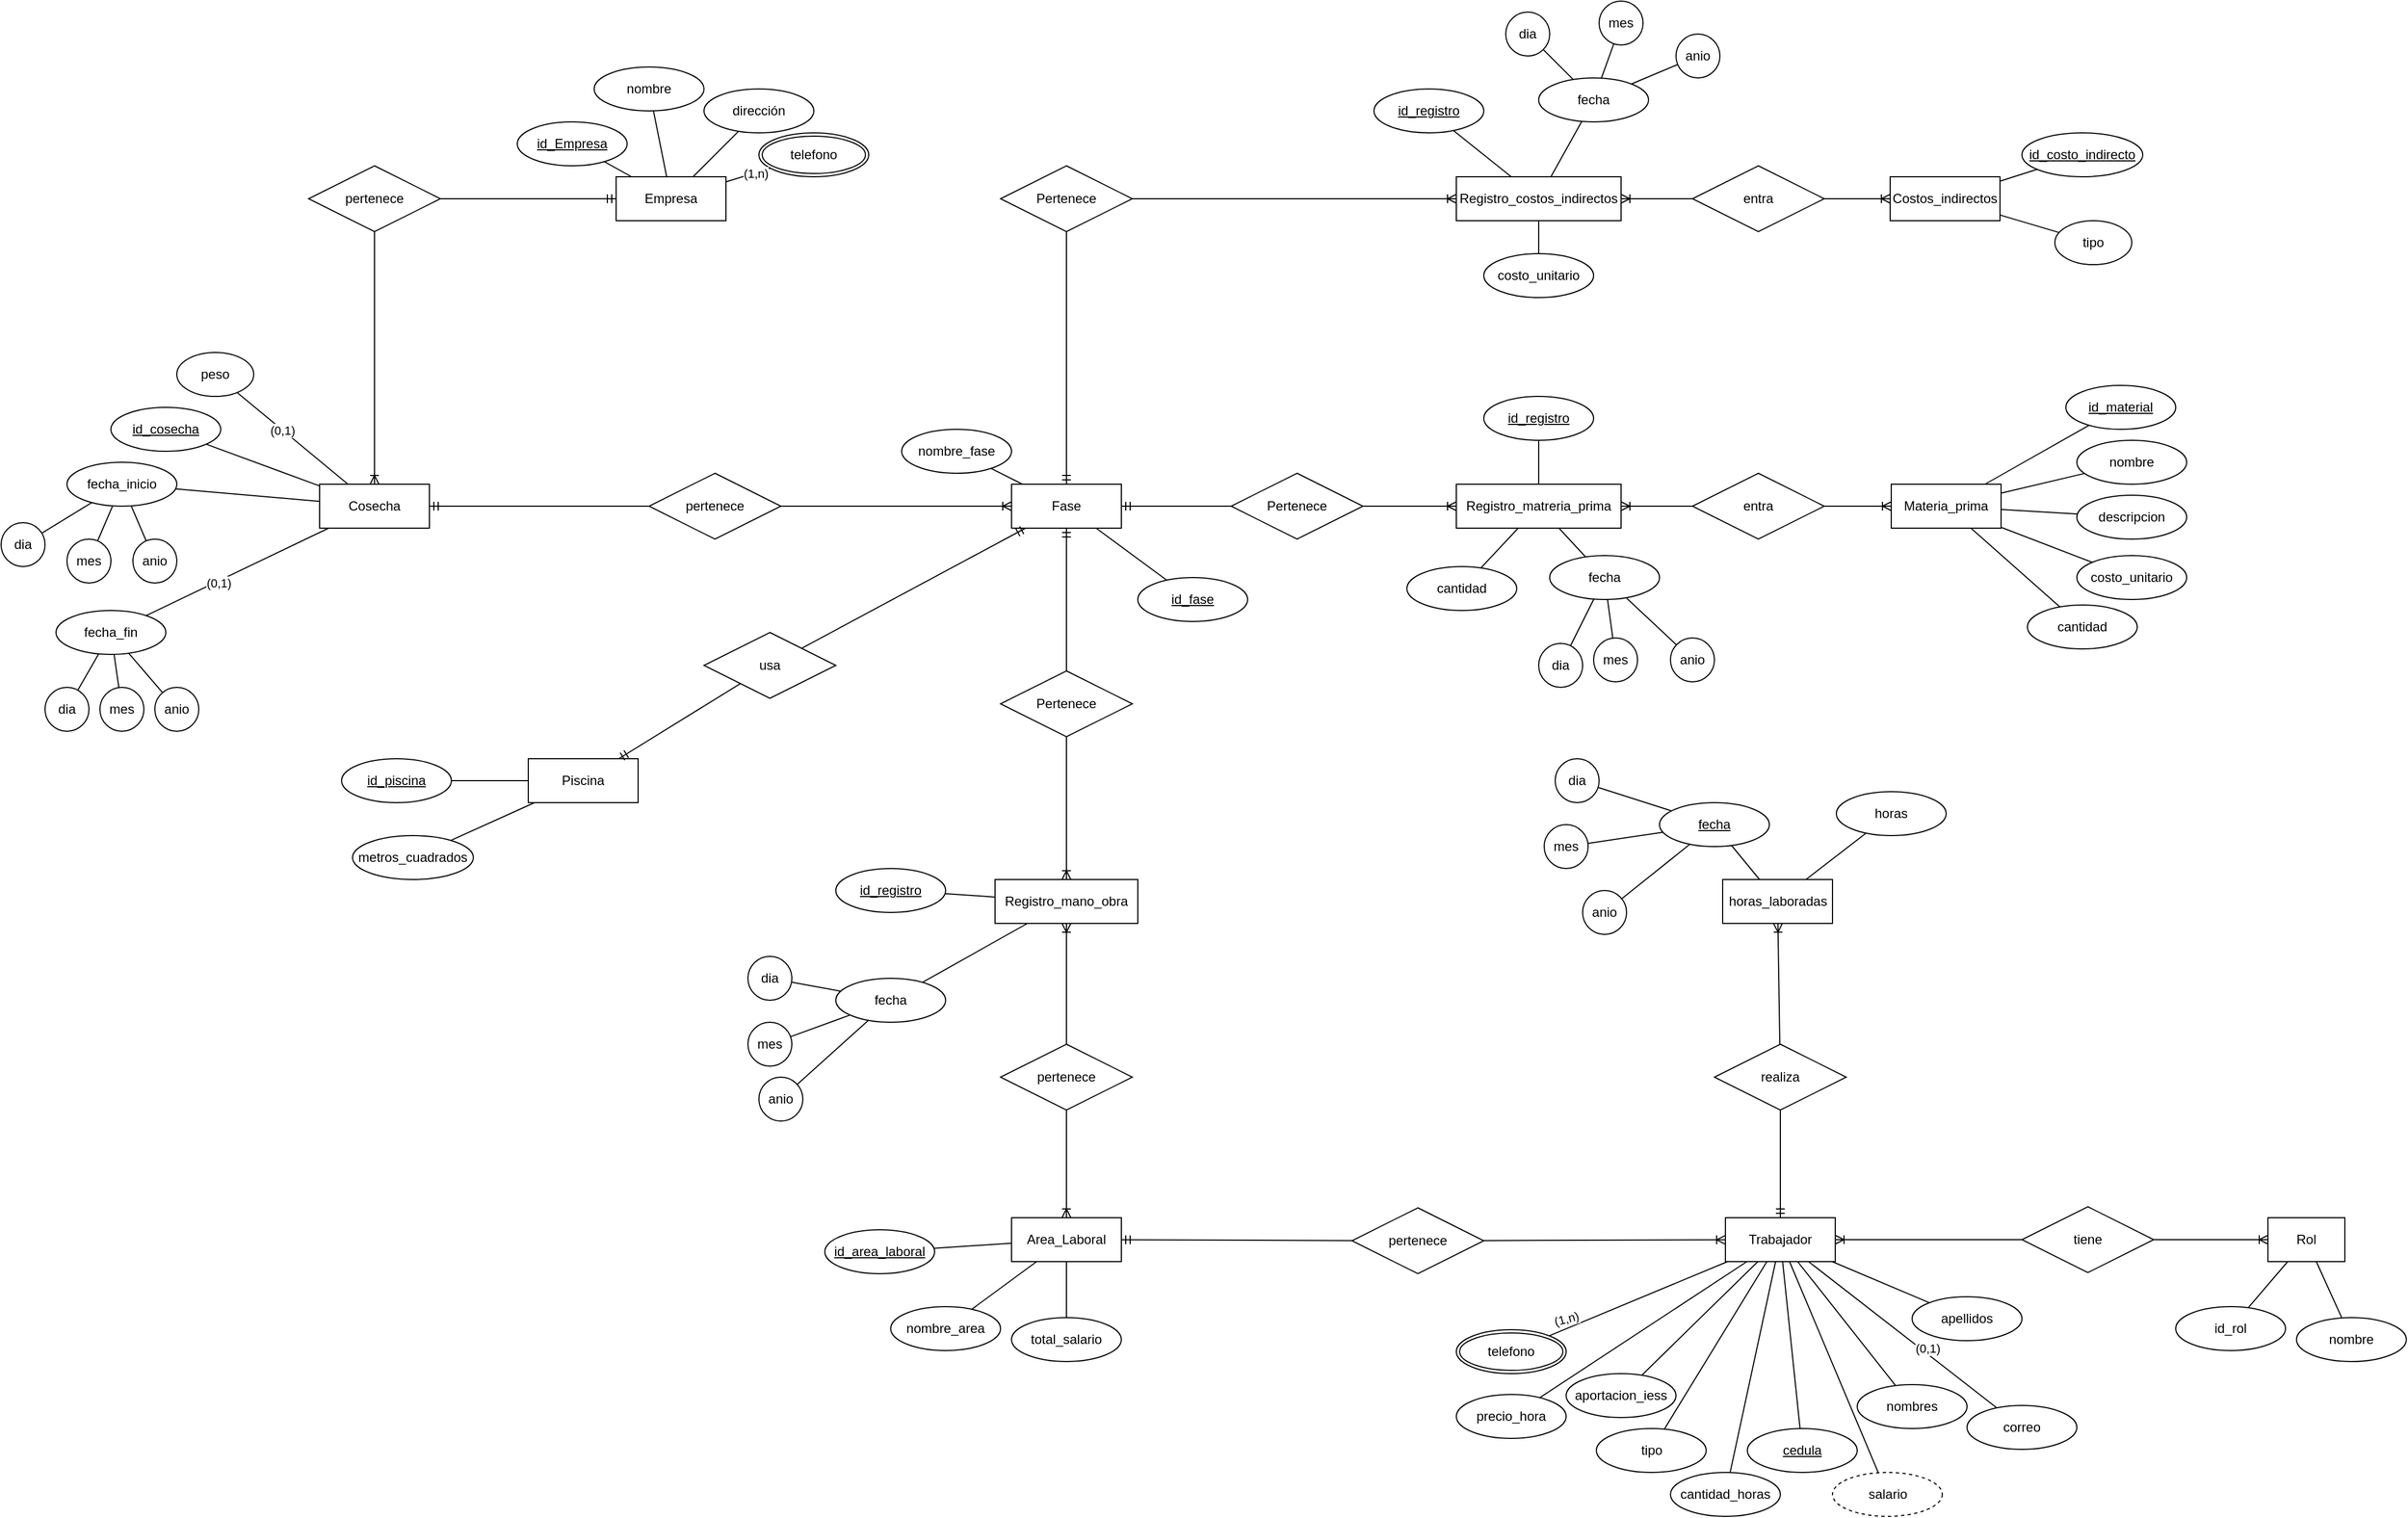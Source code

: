 <mxfile version="13.9.9" type="device"><diagram id="ukiu6z-4Tadc8rOHSmRN" name="Página-1"><mxGraphModel dx="2249" dy="862" grid="1" gridSize="10" guides="1" tooltips="1" connect="1" arrows="1" fold="1" page="1" pageScale="1" pageWidth="827" pageHeight="1169" math="0" shadow="0"><root><mxCell id="0"/><mxCell id="1" parent="0"/><mxCell id="16YGWAAg-0zkxuGEdB1e-8" value="Materia_prima" style="whiteSpace=wrap;html=1;align=center;" parent="1" vertex="1"><mxGeometry x="1241" y="480" width="100" height="40" as="geometry"/></mxCell><mxCell id="16YGWAAg-0zkxuGEdB1e-9" value="Empresa" style="whiteSpace=wrap;html=1;align=center;" parent="1" vertex="1"><mxGeometry x="80" y="200" width="100" height="40" as="geometry"/></mxCell><mxCell id="16YGWAAg-0zkxuGEdB1e-10" value="Registro_mano_obra" style="whiteSpace=wrap;html=1;align=center;" parent="1" vertex="1"><mxGeometry x="425" y="840" width="130" height="40" as="geometry"/></mxCell><mxCell id="16YGWAAg-0zkxuGEdB1e-11" value="Fase" style="whiteSpace=wrap;html=1;align=center;" parent="1" vertex="1"><mxGeometry x="440" y="480" width="100" height="40" as="geometry"/></mxCell><mxCell id="16YGWAAg-0zkxuGEdB1e-12" value="Cosecha" style="whiteSpace=wrap;html=1;align=center;" parent="1" vertex="1"><mxGeometry x="-190" y="480" width="100" height="40" as="geometry"/></mxCell><mxCell id="16YGWAAg-0zkxuGEdB1e-13" value="Costos_indirectos" style="whiteSpace=wrap;html=1;align=center;" parent="1" vertex="1"><mxGeometry x="1240" y="200" width="100" height="40" as="geometry"/></mxCell><mxCell id="16YGWAAg-0zkxuGEdB1e-15" value="nombre" style="ellipse;whiteSpace=wrap;html=1;align=center;" parent="1" vertex="1"><mxGeometry x="60" y="100" width="100" height="40" as="geometry"/></mxCell><mxCell id="16YGWAAg-0zkxuGEdB1e-16" value="id_Empresa" style="ellipse;whiteSpace=wrap;html=1;align=center;fontStyle=4;" parent="1" vertex="1"><mxGeometry x="-10" y="150" width="100" height="40" as="geometry"/></mxCell><mxCell id="16YGWAAg-0zkxuGEdB1e-17" value="dirección" style="ellipse;whiteSpace=wrap;html=1;align=center;" parent="1" vertex="1"><mxGeometry x="160" y="120" width="100" height="40" as="geometry"/></mxCell><mxCell id="16YGWAAg-0zkxuGEdB1e-18" value="" style="endArrow=none;html=1;rounded=0;" parent="1" source="16YGWAAg-0zkxuGEdB1e-16" target="16YGWAAg-0zkxuGEdB1e-9" edge="1"><mxGeometry relative="1" as="geometry"><mxPoint x="200" y="370" as="sourcePoint"/><mxPoint x="360" y="370" as="targetPoint"/></mxGeometry></mxCell><mxCell id="16YGWAAg-0zkxuGEdB1e-19" value="" style="endArrow=none;html=1;rounded=0;" parent="1" source="16YGWAAg-0zkxuGEdB1e-15" target="16YGWAAg-0zkxuGEdB1e-9" edge="1"><mxGeometry relative="1" as="geometry"><mxPoint x="48.636" y="212.695" as="sourcePoint"/><mxPoint x="80" y="223.333" as="targetPoint"/></mxGeometry></mxCell><mxCell id="16YGWAAg-0zkxuGEdB1e-20" value="" style="endArrow=none;html=1;rounded=0;" parent="1" source="16YGWAAg-0zkxuGEdB1e-17" target="16YGWAAg-0zkxuGEdB1e-9" edge="1"><mxGeometry relative="1" as="geometry"><mxPoint x="58.636" y="222.695" as="sourcePoint"/><mxPoint x="90" y="233.333" as="targetPoint"/></mxGeometry></mxCell><mxCell id="16YGWAAg-0zkxuGEdB1e-22" value="telefono" style="ellipse;shape=doubleEllipse;margin=3;whiteSpace=wrap;html=1;align=center;" parent="1" vertex="1"><mxGeometry x="210" y="160" width="100" height="40" as="geometry"/></mxCell><mxCell id="16YGWAAg-0zkxuGEdB1e-23" value="" style="endArrow=none;html=1;rounded=0;" parent="1" source="16YGWAAg-0zkxuGEdB1e-9" target="16YGWAAg-0zkxuGEdB1e-22" edge="1"><mxGeometry relative="1" as="geometry"><mxPoint x="200" y="370" as="sourcePoint"/><mxPoint x="360" y="370" as="targetPoint"/></mxGeometry></mxCell><mxCell id="16YGWAAg-0zkxuGEdB1e-50" value="(1,n)" style="edgeLabel;html=1;align=center;verticalAlign=middle;resizable=0;points=[];" parent="16YGWAAg-0zkxuGEdB1e-23" vertex="1" connectable="0"><mxGeometry x="0.293" relative="1" as="geometry"><mxPoint as="offset"/></mxGeometry></mxCell><mxCell id="16YGWAAg-0zkxuGEdB1e-26" value="fecha_inicio" style="ellipse;whiteSpace=wrap;html=1;align=center;" parent="1" vertex="1"><mxGeometry x="-420" y="460" width="100" height="40" as="geometry"/></mxCell><mxCell id="16YGWAAg-0zkxuGEdB1e-28" value="id_cosecha" style="ellipse;whiteSpace=wrap;html=1;align=center;fontStyle=4;" parent="1" vertex="1"><mxGeometry x="-380" y="410" width="100" height="40" as="geometry"/></mxCell><mxCell id="16YGWAAg-0zkxuGEdB1e-29" value="dia" style="ellipse;whiteSpace=wrap;html=1;align=center;" parent="1" vertex="1"><mxGeometry x="-480" y="515" width="40" height="40" as="geometry"/></mxCell><mxCell id="16YGWAAg-0zkxuGEdB1e-30" value="mes&lt;br&gt;" style="ellipse;whiteSpace=wrap;html=1;align=center;" parent="1" vertex="1"><mxGeometry x="-420" y="530" width="40" height="40" as="geometry"/></mxCell><mxCell id="16YGWAAg-0zkxuGEdB1e-31" value="anio" style="ellipse;whiteSpace=wrap;html=1;align=center;" parent="1" vertex="1"><mxGeometry x="-360" y="530" width="40" height="40" as="geometry"/></mxCell><mxCell id="16YGWAAg-0zkxuGEdB1e-33" value="fecha_fin" style="ellipse;whiteSpace=wrap;html=1;align=center;" parent="1" vertex="1"><mxGeometry x="-430" y="595" width="100" height="40" as="geometry"/></mxCell><mxCell id="16YGWAAg-0zkxuGEdB1e-34" value="dia" style="ellipse;whiteSpace=wrap;html=1;align=center;" parent="1" vertex="1"><mxGeometry x="-440" y="665" width="40" height="40" as="geometry"/></mxCell><mxCell id="16YGWAAg-0zkxuGEdB1e-35" value="mes&lt;br&gt;" style="ellipse;whiteSpace=wrap;html=1;align=center;" parent="1" vertex="1"><mxGeometry x="-390" y="665" width="40" height="40" as="geometry"/></mxCell><mxCell id="16YGWAAg-0zkxuGEdB1e-36" value="anio" style="ellipse;whiteSpace=wrap;html=1;align=center;" parent="1" vertex="1"><mxGeometry x="-340" y="665" width="40" height="40" as="geometry"/></mxCell><mxCell id="16YGWAAg-0zkxuGEdB1e-37" value="" style="endArrow=none;html=1;rounded=0;" parent="1" source="16YGWAAg-0zkxuGEdB1e-29" target="16YGWAAg-0zkxuGEdB1e-26" edge="1"><mxGeometry relative="1" as="geometry"><mxPoint x="-140" y="400" as="sourcePoint"/><mxPoint x="20" y="400" as="targetPoint"/></mxGeometry></mxCell><mxCell id="16YGWAAg-0zkxuGEdB1e-38" value="" style="endArrow=none;html=1;rounded=0;" parent="1" source="16YGWAAg-0zkxuGEdB1e-30" target="16YGWAAg-0zkxuGEdB1e-26" edge="1"><mxGeometry relative="1" as="geometry"><mxPoint x="-140" y="400" as="sourcePoint"/><mxPoint x="20" y="400" as="targetPoint"/></mxGeometry></mxCell><mxCell id="16YGWAAg-0zkxuGEdB1e-39" value="" style="endArrow=none;html=1;rounded=0;" parent="1" source="16YGWAAg-0zkxuGEdB1e-31" target="16YGWAAg-0zkxuGEdB1e-26" edge="1"><mxGeometry relative="1" as="geometry"><mxPoint x="-140" y="400" as="sourcePoint"/><mxPoint x="20" y="400" as="targetPoint"/></mxGeometry></mxCell><mxCell id="16YGWAAg-0zkxuGEdB1e-41" value="" style="endArrow=none;html=1;rounded=0;" parent="1" source="16YGWAAg-0zkxuGEdB1e-34" target="16YGWAAg-0zkxuGEdB1e-33" edge="1"><mxGeometry relative="1" as="geometry"><mxPoint x="-477.909" y="676.63" as="sourcePoint"/><mxPoint x="-491.606" y="644.716" as="targetPoint"/></mxGeometry></mxCell><mxCell id="16YGWAAg-0zkxuGEdB1e-42" value="" style="endArrow=none;html=1;rounded=0;" parent="1" source="16YGWAAg-0zkxuGEdB1e-35" target="16YGWAAg-0zkxuGEdB1e-33" edge="1"><mxGeometry relative="1" as="geometry"><mxPoint x="-467.909" y="686.63" as="sourcePoint"/><mxPoint x="-481.606" y="654.716" as="targetPoint"/></mxGeometry></mxCell><mxCell id="16YGWAAg-0zkxuGEdB1e-43" value="" style="endArrow=none;html=1;rounded=0;" parent="1" source="16YGWAAg-0zkxuGEdB1e-36" target="16YGWAAg-0zkxuGEdB1e-33" edge="1"><mxGeometry relative="1" as="geometry"><mxPoint x="-457.909" y="696.63" as="sourcePoint"/><mxPoint x="-471.606" y="664.716" as="targetPoint"/></mxGeometry></mxCell><mxCell id="16YGWAAg-0zkxuGEdB1e-44" value="" style="endArrow=none;html=1;rounded=0;" parent="1" source="16YGWAAg-0zkxuGEdB1e-12" target="16YGWAAg-0zkxuGEdB1e-28" edge="1"><mxGeometry relative="1" as="geometry"><mxPoint x="-177.909" y="641.63" as="sourcePoint"/><mxPoint x="-191.606" y="609.716" as="targetPoint"/></mxGeometry></mxCell><mxCell id="16YGWAAg-0zkxuGEdB1e-45" value="" style="endArrow=none;html=1;rounded=0;" parent="1" source="16YGWAAg-0zkxuGEdB1e-12" target="16YGWAAg-0zkxuGEdB1e-26" edge="1"><mxGeometry relative="1" as="geometry"><mxPoint x="-167.909" y="651.63" as="sourcePoint"/><mxPoint x="-181.606" y="619.716" as="targetPoint"/></mxGeometry></mxCell><mxCell id="16YGWAAg-0zkxuGEdB1e-46" value="" style="endArrow=none;html=1;rounded=0;" parent="1" source="16YGWAAg-0zkxuGEdB1e-33" target="16YGWAAg-0zkxuGEdB1e-12" edge="1"><mxGeometry relative="1" as="geometry"><mxPoint x="-157.909" y="661.63" as="sourcePoint"/><mxPoint x="-171.606" y="629.716" as="targetPoint"/></mxGeometry></mxCell><mxCell id="16YGWAAg-0zkxuGEdB1e-51" value="(0,1)" style="edgeLabel;html=1;align=center;verticalAlign=middle;resizable=0;points=[];" parent="16YGWAAg-0zkxuGEdB1e-46" vertex="1" connectable="0"><mxGeometry x="-0.218" y="-1" relative="1" as="geometry"><mxPoint as="offset"/></mxGeometry></mxCell><mxCell id="16YGWAAg-0zkxuGEdB1e-47" value="peso" style="ellipse;whiteSpace=wrap;html=1;align=center;" parent="1" vertex="1"><mxGeometry x="-320" y="360" width="70" height="40" as="geometry"/></mxCell><mxCell id="16YGWAAg-0zkxuGEdB1e-48" value="" style="endArrow=none;html=1;rounded=0;" parent="1" source="16YGWAAg-0zkxuGEdB1e-12" target="16YGWAAg-0zkxuGEdB1e-47" edge="1"><mxGeometry relative="1" as="geometry"><mxPoint x="-10" y="470" as="sourcePoint"/><mxPoint x="150" y="470" as="targetPoint"/></mxGeometry></mxCell><mxCell id="16YGWAAg-0zkxuGEdB1e-49" value="(0,1)" style="edgeLabel;html=1;align=center;verticalAlign=middle;resizable=0;points=[];" parent="16YGWAAg-0zkxuGEdB1e-48" vertex="1" connectable="0"><mxGeometry x="0.194" relative="1" as="geometry"><mxPoint as="offset"/></mxGeometry></mxCell><mxCell id="16YGWAAg-0zkxuGEdB1e-52" value="&lt;u&gt;id_costo_indirecto&lt;/u&gt;" style="ellipse;whiteSpace=wrap;html=1;align=center;" parent="1" vertex="1"><mxGeometry x="1360" y="160" width="110" height="40" as="geometry"/></mxCell><mxCell id="16YGWAAg-0zkxuGEdB1e-53" value="tipo" style="ellipse;whiteSpace=wrap;html=1;align=center;" parent="1" vertex="1"><mxGeometry x="1390" y="240" width="70" height="40" as="geometry"/></mxCell><mxCell id="16YGWAAg-0zkxuGEdB1e-56" value="" style="endArrow=none;html=1;rounded=0;" parent="1" source="16YGWAAg-0zkxuGEdB1e-13" target="16YGWAAg-0zkxuGEdB1e-52" edge="1"><mxGeometry relative="1" as="geometry"><mxPoint x="1010" y="260" as="sourcePoint"/><mxPoint x="1170" y="260" as="targetPoint"/></mxGeometry></mxCell><mxCell id="16YGWAAg-0zkxuGEdB1e-57" value="" style="endArrow=none;html=1;rounded=0;" parent="1" source="16YGWAAg-0zkxuGEdB1e-13" target="16YGWAAg-0zkxuGEdB1e-53" edge="1"><mxGeometry relative="1" as="geometry"><mxPoint x="1283.736" y="210" as="sourcePoint"/><mxPoint x="1250.546" y="169.184" as="targetPoint"/></mxGeometry></mxCell><mxCell id="16YGWAAg-0zkxuGEdB1e-58" value="costo_unitario" style="ellipse;whiteSpace=wrap;html=1;align=center;" parent="1" vertex="1"><mxGeometry x="1410" y="545" width="100" height="40" as="geometry"/></mxCell><mxCell id="16YGWAAg-0zkxuGEdB1e-59" value="descripcion" style="ellipse;whiteSpace=wrap;html=1;align=center;" parent="1" vertex="1"><mxGeometry x="1410" y="490" width="100" height="40" as="geometry"/></mxCell><mxCell id="16YGWAAg-0zkxuGEdB1e-60" value="id_material" style="ellipse;whiteSpace=wrap;html=1;align=center;fontStyle=4;" parent="1" vertex="1"><mxGeometry x="1400" y="390" width="100" height="40" as="geometry"/></mxCell><mxCell id="16YGWAAg-0zkxuGEdB1e-61" value="" style="endArrow=none;html=1;rounded=0;" parent="1" source="16YGWAAg-0zkxuGEdB1e-8" target="16YGWAAg-0zkxuGEdB1e-60" edge="1"><mxGeometry relative="1" as="geometry"><mxPoint x="1010" y="410" as="sourcePoint"/><mxPoint x="1170" y="410" as="targetPoint"/></mxGeometry></mxCell><mxCell id="16YGWAAg-0zkxuGEdB1e-62" value="" style="endArrow=none;html=1;rounded=0;" parent="1" source="16YGWAAg-0zkxuGEdB1e-8" target="16YGWAAg-0zkxuGEdB1e-59" edge="1"><mxGeometry relative="1" as="geometry"><mxPoint x="1268.589" y="490" as="sourcePoint"/><mxPoint x="1216.643" y="456.924" as="targetPoint"/></mxGeometry></mxCell><mxCell id="16YGWAAg-0zkxuGEdB1e-63" value="" style="endArrow=none;html=1;rounded=0;" parent="1" source="16YGWAAg-0zkxuGEdB1e-8" target="16YGWAAg-0zkxuGEdB1e-58" edge="1"><mxGeometry relative="1" as="geometry"><mxPoint x="1279" y="500" as="sourcePoint"/><mxPoint x="1226.643" y="466.924" as="targetPoint"/></mxGeometry></mxCell><mxCell id="16YGWAAg-0zkxuGEdB1e-66" value="Trabajador" style="whiteSpace=wrap;html=1;align=center;" parent="1" vertex="1"><mxGeometry x="1090" y="1148" width="100" height="40" as="geometry"/></mxCell><mxCell id="16YGWAAg-0zkxuGEdB1e-67" value="cedula" style="ellipse;whiteSpace=wrap;html=1;align=center;fontStyle=4" parent="1" vertex="1"><mxGeometry x="1110" y="1340" width="100" height="40" as="geometry"/></mxCell><mxCell id="16YGWAAg-0zkxuGEdB1e-68" value="nombres" style="ellipse;whiteSpace=wrap;html=1;align=center;" parent="1" vertex="1"><mxGeometry x="1210" y="1300" width="100" height="40" as="geometry"/></mxCell><mxCell id="16YGWAAg-0zkxuGEdB1e-69" value="apellidos" style="ellipse;whiteSpace=wrap;html=1;align=center;" parent="1" vertex="1"><mxGeometry x="1260" y="1220" width="100" height="40" as="geometry"/></mxCell><mxCell id="16YGWAAg-0zkxuGEdB1e-71" value="correo" style="ellipse;whiteSpace=wrap;html=1;align=center;" parent="1" vertex="1"><mxGeometry x="1310" y="1319" width="100" height="40" as="geometry"/></mxCell><mxCell id="16YGWAAg-0zkxuGEdB1e-73" value="" style="endArrow=none;html=1;rounded=0;" parent="1" source="16YGWAAg-0zkxuGEdB1e-67" target="16YGWAAg-0zkxuGEdB1e-66" edge="1"><mxGeometry relative="1" as="geometry"><mxPoint x="1040" y="1149" as="sourcePoint"/><mxPoint x="1200" y="1149" as="targetPoint"/></mxGeometry></mxCell><mxCell id="16YGWAAg-0zkxuGEdB1e-75" value="" style="endArrow=none;html=1;rounded=0;" parent="1" source="16YGWAAg-0zkxuGEdB1e-68" target="16YGWAAg-0zkxuGEdB1e-66" edge="1"><mxGeometry relative="1" as="geometry"><mxPoint x="1040" y="1139" as="sourcePoint"/><mxPoint x="1200" y="1139" as="targetPoint"/></mxGeometry></mxCell><mxCell id="16YGWAAg-0zkxuGEdB1e-76" value="" style="endArrow=none;html=1;rounded=0;" parent="1" source="16YGWAAg-0zkxuGEdB1e-69" target="16YGWAAg-0zkxuGEdB1e-66" edge="1"><mxGeometry relative="1" as="geometry"><mxPoint x="1138.57" y="1320.43" as="sourcePoint"/><mxPoint x="1250" y="1209.0" as="targetPoint"/></mxGeometry></mxCell><mxCell id="16YGWAAg-0zkxuGEdB1e-78" value="" style="endArrow=none;html=1;rounded=0;" parent="1" source="16YGWAAg-0zkxuGEdB1e-71" target="16YGWAAg-0zkxuGEdB1e-66" edge="1"><mxGeometry relative="1" as="geometry"><mxPoint x="1158.57" y="1340.43" as="sourcePoint"/><mxPoint x="1270" y="1229.0" as="targetPoint"/></mxGeometry></mxCell><mxCell id="16YGWAAg-0zkxuGEdB1e-110" value="(0,1)" style="edgeLabel;html=1;align=center;verticalAlign=middle;resizable=0;points=[];" parent="16YGWAAg-0zkxuGEdB1e-78" vertex="1" connectable="0"><mxGeometry x="-0.224" y="-4" relative="1" as="geometry"><mxPoint as="offset"/></mxGeometry></mxCell><mxCell id="16YGWAAg-0zkxuGEdB1e-79" value="" style="endArrow=none;html=1;rounded=0;" parent="1" source="aePUxSk5neCxMRylfJZp-42" target="16YGWAAg-0zkxuGEdB1e-66" edge="1"><mxGeometry relative="1" as="geometry"><mxPoint x="1240.73" y="1380.347" as="sourcePoint"/><mxPoint x="1280" y="1239.0" as="targetPoint"/></mxGeometry></mxCell><mxCell id="16YGWAAg-0zkxuGEdB1e-80" value="Area_Laboral&lt;br&gt;" style="whiteSpace=wrap;html=1;align=center;" parent="1" vertex="1"><mxGeometry x="440" y="1148" width="100" height="40" as="geometry"/></mxCell><mxCell id="16YGWAAg-0zkxuGEdB1e-81" value="id_area_laboral" style="ellipse;whiteSpace=wrap;html=1;align=center;fontStyle=4;" parent="1" vertex="1"><mxGeometry x="270" y="1159" width="100" height="40" as="geometry"/></mxCell><mxCell id="16YGWAAg-0zkxuGEdB1e-82" value="nombre_area" style="ellipse;whiteSpace=wrap;html=1;align=center;" parent="1" vertex="1"><mxGeometry x="330" y="1229" width="100" height="40" as="geometry"/></mxCell><mxCell id="16YGWAAg-0zkxuGEdB1e-83" value="" style="endArrow=none;html=1;rounded=0;" parent="1" source="16YGWAAg-0zkxuGEdB1e-81" target="16YGWAAg-0zkxuGEdB1e-80" edge="1"><mxGeometry relative="1" as="geometry"><mxPoint x="530" y="1109" as="sourcePoint"/><mxPoint x="690" y="1109" as="targetPoint"/></mxGeometry></mxCell><mxCell id="16YGWAAg-0zkxuGEdB1e-84" value="" style="endArrow=none;html=1;rounded=0;" parent="1" source="16YGWAAg-0zkxuGEdB1e-82" target="16YGWAAg-0zkxuGEdB1e-80" edge="1"><mxGeometry relative="1" as="geometry"><mxPoint x="530" y="1109" as="sourcePoint"/><mxPoint x="690" y="1109" as="targetPoint"/></mxGeometry></mxCell><mxCell id="16YGWAAg-0zkxuGEdB1e-85" value="nombre_fase" style="ellipse;whiteSpace=wrap;html=1;align=center;" parent="1" vertex="1"><mxGeometry x="340" y="430" width="100" height="40" as="geometry"/></mxCell><mxCell id="16YGWAAg-0zkxuGEdB1e-86" value="id_fase" style="ellipse;whiteSpace=wrap;html=1;align=center;fontStyle=4;" parent="1" vertex="1"><mxGeometry x="555" y="565" width="100" height="40" as="geometry"/></mxCell><mxCell id="16YGWAAg-0zkxuGEdB1e-87" value="" style="endArrow=none;html=1;rounded=0;" parent="1" source="16YGWAAg-0zkxuGEdB1e-86" target="16YGWAAg-0zkxuGEdB1e-11" edge="1"><mxGeometry relative="1" as="geometry"><mxPoint x="737.5" y="490" as="sourcePoint"/><mxPoint x="897.5" y="490" as="targetPoint"/></mxGeometry></mxCell><mxCell id="16YGWAAg-0zkxuGEdB1e-88" value="" style="endArrow=none;html=1;rounded=0;" parent="1" source="16YGWAAg-0zkxuGEdB1e-85" target="16YGWAAg-0zkxuGEdB1e-11" edge="1"><mxGeometry relative="1" as="geometry"><mxPoint x="307.5" y="560" as="sourcePoint"/><mxPoint x="467.5" y="560" as="targetPoint"/></mxGeometry></mxCell><mxCell id="16YGWAAg-0zkxuGEdB1e-91" value="pertenece" style="shape=rhombus;perimeter=rhombusPerimeter;whiteSpace=wrap;html=1;align=center;" parent="1" vertex="1"><mxGeometry x="-200" y="190" width="120" height="60" as="geometry"/></mxCell><mxCell id="16YGWAAg-0zkxuGEdB1e-92" value="" style="endArrow=ERoneToMany;html=1;rounded=0;startArrow=none;startFill=0;endFill=0;" parent="1" source="16YGWAAg-0zkxuGEdB1e-91" target="16YGWAAg-0zkxuGEdB1e-12" edge="1"><mxGeometry relative="1" as="geometry"><mxPoint x="360" y="570" as="sourcePoint"/><mxPoint x="520" y="570" as="targetPoint"/></mxGeometry></mxCell><mxCell id="16YGWAAg-0zkxuGEdB1e-93" value="" style="endArrow=none;html=1;rounded=0;startArrow=ERmandOne;startFill=0;" parent="1" source="16YGWAAg-0zkxuGEdB1e-9" target="16YGWAAg-0zkxuGEdB1e-91" edge="1"><mxGeometry relative="1" as="geometry"><mxPoint x="360" y="570" as="sourcePoint"/><mxPoint x="520" y="570" as="targetPoint"/></mxGeometry></mxCell><mxCell id="16YGWAAg-0zkxuGEdB1e-95" value="pertenece" style="shape=rhombus;perimeter=rhombusPerimeter;whiteSpace=wrap;html=1;align=center;" parent="1" vertex="1"><mxGeometry x="110" y="470" width="120" height="60" as="geometry"/></mxCell><mxCell id="16YGWAAg-0zkxuGEdB1e-96" value="" style="endArrow=none;html=1;rounded=0;startArrow=ERmandOne;startFill=0;" parent="1" source="16YGWAAg-0zkxuGEdB1e-12" target="16YGWAAg-0zkxuGEdB1e-95" edge="1"><mxGeometry relative="1" as="geometry"><mxPoint x="220" y="680" as="sourcePoint"/><mxPoint x="380" y="680" as="targetPoint"/></mxGeometry></mxCell><mxCell id="16YGWAAg-0zkxuGEdB1e-97" value="" style="endArrow=ERoneToMany;html=1;rounded=0;endFill=0;" parent="1" source="16YGWAAg-0zkxuGEdB1e-95" target="16YGWAAg-0zkxuGEdB1e-11" edge="1"><mxGeometry relative="1" as="geometry"><mxPoint x="-130" y="530.0" as="sourcePoint"/><mxPoint x="-130" y="645.0" as="targetPoint"/></mxGeometry></mxCell><mxCell id="16YGWAAg-0zkxuGEdB1e-98" value="pertenece" style="shape=rhombus;perimeter=rhombusPerimeter;whiteSpace=wrap;html=1;align=center;" parent="1" vertex="1"><mxGeometry x="750" y="1139" width="120" height="60" as="geometry"/></mxCell><mxCell id="16YGWAAg-0zkxuGEdB1e-107" value="" style="endArrow=ERoneToMany;html=1;rounded=0;startArrow=none;startFill=0;endFill=0;" parent="1" source="16YGWAAg-0zkxuGEdB1e-98" target="16YGWAAg-0zkxuGEdB1e-66" edge="1"><mxGeometry relative="1" as="geometry"><mxPoint x="850" y="990" as="sourcePoint"/><mxPoint x="880" y="1168.227" as="targetPoint"/></mxGeometry></mxCell><mxCell id="16YGWAAg-0zkxuGEdB1e-108" value="" style="endArrow=none;html=1;rounded=0;endFill=0;startArrow=ERmandOne;startFill=0;" parent="1" source="16YGWAAg-0zkxuGEdB1e-80" target="16YGWAAg-0zkxuGEdB1e-98" edge="1"><mxGeometry relative="1" as="geometry"><mxPoint x="850" y="990" as="sourcePoint"/><mxPoint x="1010" y="990" as="targetPoint"/></mxGeometry></mxCell><mxCell id="16YGWAAg-0zkxuGEdB1e-112" value="" style="endArrow=none;html=1;rounded=0;" parent="1" source="16YGWAAg-0zkxuGEdB1e-66" target="aePUxSk5neCxMRylfJZp-37" edge="1"><mxGeometry relative="1" as="geometry"><mxPoint x="908.083" y="1188" as="sourcePoint"/><mxPoint x="973.013" y="1243.979" as="targetPoint"/></mxGeometry></mxCell><mxCell id="16YGWAAg-0zkxuGEdB1e-113" value="precio_hora" style="ellipse;whiteSpace=wrap;html=1;align=center;" parent="1" vertex="1"><mxGeometry x="845" y="1309" width="100" height="40" as="geometry"/></mxCell><mxCell id="16YGWAAg-0zkxuGEdB1e-114" value="cantidad_horas" style="ellipse;whiteSpace=wrap;html=1;align=center;" parent="1" vertex="1"><mxGeometry x="1040" y="1380" width="100" height="40" as="geometry"/></mxCell><mxCell id="16YGWAAg-0zkxuGEdB1e-115" value="" style="endArrow=none;html=1;rounded=0;" parent="1" source="16YGWAAg-0zkxuGEdB1e-66" target="16YGWAAg-0zkxuGEdB1e-113" edge="1"><mxGeometry relative="1" as="geometry"><mxPoint x="1200" y="900" as="sourcePoint"/><mxPoint x="1360" y="900" as="targetPoint"/></mxGeometry></mxCell><mxCell id="16YGWAAg-0zkxuGEdB1e-116" value="" style="endArrow=none;html=1;rounded=0;" parent="1" source="16YGWAAg-0zkxuGEdB1e-66" target="16YGWAAg-0zkxuGEdB1e-114" edge="1"><mxGeometry relative="1" as="geometry"><mxPoint x="1250" y="980" as="sourcePoint"/><mxPoint x="1160" y="910" as="targetPoint"/></mxGeometry></mxCell><mxCell id="16YGWAAg-0zkxuGEdB1e-138" value="aportacion_iess" style="ellipse;whiteSpace=wrap;html=1;align=center;" parent="1" vertex="1"><mxGeometry x="945" y="1290" width="100" height="40" as="geometry"/></mxCell><mxCell id="16YGWAAg-0zkxuGEdB1e-139" value="" style="endArrow=none;html=1;rounded=0;" parent="1" source="16YGWAAg-0zkxuGEdB1e-138" target="16YGWAAg-0zkxuGEdB1e-66" edge="1"><mxGeometry relative="1" as="geometry"><mxPoint x="890" y="1110" as="sourcePoint"/><mxPoint x="940" y="1188" as="targetPoint"/></mxGeometry></mxCell><mxCell id="16YGWAAg-0zkxuGEdB1e-145" value="total_salario" style="ellipse;whiteSpace=wrap;html=1;align=center;" parent="1" vertex="1"><mxGeometry x="440" y="1239" width="100" height="40" as="geometry"/></mxCell><mxCell id="16YGWAAg-0zkxuGEdB1e-146" value="" style="endArrow=none;html=1;rounded=0;" parent="1" source="16YGWAAg-0zkxuGEdB1e-145" target="16YGWAAg-0zkxuGEdB1e-80" edge="1"><mxGeometry relative="1" as="geometry"><mxPoint x="190" y="1180" as="sourcePoint"/><mxPoint x="350" y="1180" as="targetPoint"/></mxGeometry></mxCell><mxCell id="16YGWAAg-0zkxuGEdB1e-147" value="pertenece" style="shape=rhombus;perimeter=rhombusPerimeter;whiteSpace=wrap;html=1;align=center;" parent="1" vertex="1"><mxGeometry x="430" y="990" width="120" height="60" as="geometry"/></mxCell><mxCell id="16YGWAAg-0zkxuGEdB1e-148" value="" style="endArrow=none;html=1;rounded=0;startArrow=ERoneToMany;startFill=0;" parent="1" source="16YGWAAg-0zkxuGEdB1e-80" target="16YGWAAg-0zkxuGEdB1e-147" edge="1"><mxGeometry relative="1" as="geometry"><mxPoint x="340" y="1080" as="sourcePoint"/><mxPoint x="500" y="1080" as="targetPoint"/></mxGeometry></mxCell><mxCell id="16YGWAAg-0zkxuGEdB1e-149" value="" style="endArrow=none;html=1;rounded=0;endFill=0;startArrow=ERoneToMany;startFill=0;" parent="1" source="16YGWAAg-0zkxuGEdB1e-10" target="16YGWAAg-0zkxuGEdB1e-147" edge="1"><mxGeometry relative="1" as="geometry"><mxPoint x="340" y="1080" as="sourcePoint"/><mxPoint x="500" y="1080" as="targetPoint"/></mxGeometry></mxCell><mxCell id="16YGWAAg-0zkxuGEdB1e-150" value="Registro_matreria_prima" style="whiteSpace=wrap;html=1;align=center;" parent="1" vertex="1"><mxGeometry x="845" y="480" width="150" height="40" as="geometry"/></mxCell><mxCell id="16YGWAAg-0zkxuGEdB1e-151" value="Pertenece" style="shape=rhombus;perimeter=rhombusPerimeter;whiteSpace=wrap;html=1;align=center;" parent="1" vertex="1"><mxGeometry x="430" y="650" width="120" height="60" as="geometry"/></mxCell><mxCell id="16YGWAAg-0zkxuGEdB1e-152" value="" style="endArrow=none;html=1;rounded=0;endFill=0;startArrow=ERoneToMany;startFill=0;" parent="1" source="16YGWAAg-0zkxuGEdB1e-10" target="16YGWAAg-0zkxuGEdB1e-151" edge="1"><mxGeometry relative="1" as="geometry"><mxPoint x="350" y="700" as="sourcePoint"/><mxPoint x="510" y="700" as="targetPoint"/></mxGeometry></mxCell><mxCell id="16YGWAAg-0zkxuGEdB1e-153" value="" style="endArrow=ERmandOne;html=1;rounded=0;endFill=0;" parent="1" source="16YGWAAg-0zkxuGEdB1e-151" target="16YGWAAg-0zkxuGEdB1e-11" edge="1"><mxGeometry relative="1" as="geometry"><mxPoint x="350" y="700" as="sourcePoint"/><mxPoint x="510" y="700" as="targetPoint"/></mxGeometry></mxCell><mxCell id="16YGWAAg-0zkxuGEdB1e-154" value="id_registro" style="ellipse;whiteSpace=wrap;html=1;align=center;fontStyle=4;" parent="1" vertex="1"><mxGeometry x="280" y="830" width="100" height="40" as="geometry"/></mxCell><mxCell id="16YGWAAg-0zkxuGEdB1e-156" value="fecha" style="ellipse;whiteSpace=wrap;html=1;align=center;" parent="1" vertex="1"><mxGeometry x="280" y="930" width="100" height="40" as="geometry"/></mxCell><mxCell id="16YGWAAg-0zkxuGEdB1e-157" value="dia" style="ellipse;whiteSpace=wrap;html=1;align=center;" parent="1" vertex="1"><mxGeometry x="200" y="910" width="40" height="40" as="geometry"/></mxCell><mxCell id="16YGWAAg-0zkxuGEdB1e-158" value="mes&lt;br&gt;" style="ellipse;whiteSpace=wrap;html=1;align=center;" parent="1" vertex="1"><mxGeometry x="200" y="970" width="40" height="40" as="geometry"/></mxCell><mxCell id="16YGWAAg-0zkxuGEdB1e-159" value="anio" style="ellipse;whiteSpace=wrap;html=1;align=center;" parent="1" vertex="1"><mxGeometry x="210" y="1020" width="40" height="40" as="geometry"/></mxCell><mxCell id="16YGWAAg-0zkxuGEdB1e-160" value="" style="endArrow=none;html=1;rounded=0;" parent="1" source="16YGWAAg-0zkxuGEdB1e-157" target="16YGWAAg-0zkxuGEdB1e-156" edge="1"><mxGeometry relative="1" as="geometry"><mxPoint x="222.091" y="981.63" as="sourcePoint"/><mxPoint x="208.394" y="949.716" as="targetPoint"/></mxGeometry></mxCell><mxCell id="16YGWAAg-0zkxuGEdB1e-161" value="" style="endArrow=none;html=1;rounded=0;" parent="1" source="16YGWAAg-0zkxuGEdB1e-158" target="16YGWAAg-0zkxuGEdB1e-156" edge="1"><mxGeometry relative="1" as="geometry"><mxPoint x="232.091" y="991.63" as="sourcePoint"/><mxPoint x="218.394" y="959.716" as="targetPoint"/></mxGeometry></mxCell><mxCell id="16YGWAAg-0zkxuGEdB1e-162" value="" style="endArrow=none;html=1;rounded=0;" parent="1" source="16YGWAAg-0zkxuGEdB1e-159" target="16YGWAAg-0zkxuGEdB1e-156" edge="1"><mxGeometry relative="1" as="geometry"><mxPoint x="242.091" y="1001.63" as="sourcePoint"/><mxPoint x="228.394" y="969.716" as="targetPoint"/></mxGeometry></mxCell><mxCell id="16YGWAAg-0zkxuGEdB1e-164" value="" style="endArrow=none;html=1;rounded=0;" parent="1" source="16YGWAAg-0zkxuGEdB1e-154" target="16YGWAAg-0zkxuGEdB1e-10" edge="1"><mxGeometry relative="1" as="geometry"><mxPoint x="740" y="820" as="sourcePoint"/><mxPoint x="900" y="820" as="targetPoint"/></mxGeometry></mxCell><mxCell id="16YGWAAg-0zkxuGEdB1e-167" value="entra" style="shape=rhombus;perimeter=rhombusPerimeter;whiteSpace=wrap;html=1;align=center;" parent="1" vertex="1"><mxGeometry x="1060" y="470" width="120" height="60" as="geometry"/></mxCell><mxCell id="16YGWAAg-0zkxuGEdB1e-168" value="" style="endArrow=ERoneToMany;html=1;rounded=0;startArrow=none;startFill=0;endFill=0;" parent="1" source="16YGWAAg-0zkxuGEdB1e-167" target="16YGWAAg-0zkxuGEdB1e-8" edge="1"><mxGeometry relative="1" as="geometry"><mxPoint x="620" y="460" as="sourcePoint"/><mxPoint x="780" y="460" as="targetPoint"/></mxGeometry></mxCell><mxCell id="16YGWAAg-0zkxuGEdB1e-169" value="" style="endArrow=none;html=1;rounded=0;startArrow=ERoneToMany;startFill=0;endFill=0;" parent="1" source="16YGWAAg-0zkxuGEdB1e-150" target="16YGWAAg-0zkxuGEdB1e-167" edge="1"><mxGeometry relative="1" as="geometry"><mxPoint x="1190" y="510.0" as="sourcePoint"/><mxPoint x="1250" y="510.0" as="targetPoint"/></mxGeometry></mxCell><mxCell id="16YGWAAg-0zkxuGEdB1e-170" value="entra" style="shape=rhombus;perimeter=rhombusPerimeter;whiteSpace=wrap;html=1;align=center;" parent="1" vertex="1"><mxGeometry x="1060" y="190" width="120" height="60" as="geometry"/></mxCell><mxCell id="16YGWAAg-0zkxuGEdB1e-171" value="" style="endArrow=none;html=1;rounded=0;startArrow=ERoneToMany;startFill=0;endFill=0;" parent="1" source="16YGWAAg-0zkxuGEdB1e-209" target="16YGWAAg-0zkxuGEdB1e-170" edge="1"><mxGeometry relative="1" as="geometry"><mxPoint x="920" y="222" as="sourcePoint"/><mxPoint x="1050" y="219.41" as="targetPoint"/></mxGeometry></mxCell><mxCell id="16YGWAAg-0zkxuGEdB1e-172" value="" style="endArrow=ERoneToMany;html=1;rounded=0;startArrow=none;startFill=0;endFill=0;" parent="1" source="16YGWAAg-0zkxuGEdB1e-170" target="16YGWAAg-0zkxuGEdB1e-13" edge="1"><mxGeometry relative="1" as="geometry"><mxPoint x="1190" y="259.41" as="sourcePoint"/><mxPoint x="1250" y="259.41" as="targetPoint"/></mxGeometry></mxCell><mxCell id="16YGWAAg-0zkxuGEdB1e-173" value="Pertenece" style="shape=rhombus;perimeter=rhombusPerimeter;whiteSpace=wrap;html=1;align=center;" parent="1" vertex="1"><mxGeometry x="640" y="470" width="120" height="60" as="geometry"/></mxCell><mxCell id="16YGWAAg-0zkxuGEdB1e-174" value="" style="endArrow=ERmandOne;html=1;rounded=0;endFill=0;" parent="1" source="16YGWAAg-0zkxuGEdB1e-173" target="16YGWAAg-0zkxuGEdB1e-11" edge="1"><mxGeometry relative="1" as="geometry"><mxPoint x="500" y="660.0" as="sourcePoint"/><mxPoint x="500" y="530.0" as="targetPoint"/></mxGeometry></mxCell><mxCell id="16YGWAAg-0zkxuGEdB1e-175" value="" style="endArrow=none;html=1;rounded=0;endFill=0;startArrow=ERoneToMany;startFill=0;" parent="1" source="16YGWAAg-0zkxuGEdB1e-150" target="16YGWAAg-0zkxuGEdB1e-173" edge="1"><mxGeometry relative="1" as="geometry"><mxPoint x="500" y="850" as="sourcePoint"/><mxPoint x="500" y="720.0" as="targetPoint"/></mxGeometry></mxCell><mxCell id="16YGWAAg-0zkxuGEdB1e-176" value="id_registro" style="ellipse;whiteSpace=wrap;html=1;align=center;fontStyle=4;" parent="1" vertex="1"><mxGeometry x="870" y="400" width="100" height="40" as="geometry"/></mxCell><mxCell id="16YGWAAg-0zkxuGEdB1e-178" value="fecha" style="ellipse;whiteSpace=wrap;html=1;align=center;" parent="1" vertex="1"><mxGeometry x="930" y="545" width="100" height="40" as="geometry"/></mxCell><mxCell id="16YGWAAg-0zkxuGEdB1e-179" value="dia" style="ellipse;whiteSpace=wrap;html=1;align=center;" parent="1" vertex="1"><mxGeometry x="920" y="625" width="40" height="40" as="geometry"/></mxCell><mxCell id="16YGWAAg-0zkxuGEdB1e-180" value="mes&lt;br&gt;" style="ellipse;whiteSpace=wrap;html=1;align=center;" parent="1" vertex="1"><mxGeometry x="970" y="620" width="40" height="40" as="geometry"/></mxCell><mxCell id="16YGWAAg-0zkxuGEdB1e-181" value="anio" style="ellipse;whiteSpace=wrap;html=1;align=center;" parent="1" vertex="1"><mxGeometry x="1040" y="620" width="40" height="40" as="geometry"/></mxCell><mxCell id="16YGWAAg-0zkxuGEdB1e-182" value="" style="endArrow=none;html=1;rounded=0;" parent="1" source="16YGWAAg-0zkxuGEdB1e-179" target="16YGWAAg-0zkxuGEdB1e-178" edge="1"><mxGeometry relative="1" as="geometry"><mxPoint x="997.091" y="691.63" as="sourcePoint"/><mxPoint x="983.394" y="659.716" as="targetPoint"/></mxGeometry></mxCell><mxCell id="16YGWAAg-0zkxuGEdB1e-183" value="" style="endArrow=none;html=1;rounded=0;" parent="1" source="16YGWAAg-0zkxuGEdB1e-180" target="16YGWAAg-0zkxuGEdB1e-178" edge="1"><mxGeometry relative="1" as="geometry"><mxPoint x="1007.091" y="701.63" as="sourcePoint"/><mxPoint x="993.394" y="669.716" as="targetPoint"/></mxGeometry></mxCell><mxCell id="16YGWAAg-0zkxuGEdB1e-184" value="" style="endArrow=none;html=1;rounded=0;" parent="1" source="16YGWAAg-0zkxuGEdB1e-181" target="16YGWAAg-0zkxuGEdB1e-178" edge="1"><mxGeometry relative="1" as="geometry"><mxPoint x="1017.091" y="711.63" as="sourcePoint"/><mxPoint x="1003.394" y="679.716" as="targetPoint"/></mxGeometry></mxCell><mxCell id="16YGWAAg-0zkxuGEdB1e-186" value="" style="endArrow=none;html=1;rounded=0;" parent="1" source="16YGWAAg-0zkxuGEdB1e-156" target="16YGWAAg-0zkxuGEdB1e-10" edge="1"><mxGeometry relative="1" as="geometry"><mxPoint x="610" y="820" as="sourcePoint"/><mxPoint x="770" y="820" as="targetPoint"/></mxGeometry></mxCell><mxCell id="16YGWAAg-0zkxuGEdB1e-187" value="" style="endArrow=none;html=1;rounded=0;" parent="1" source="16YGWAAg-0zkxuGEdB1e-178" target="16YGWAAg-0zkxuGEdB1e-150" edge="1"><mxGeometry relative="1" as="geometry"><mxPoint x="610" y="590" as="sourcePoint"/><mxPoint x="770" y="590" as="targetPoint"/></mxGeometry></mxCell><mxCell id="16YGWAAg-0zkxuGEdB1e-192" value="" style="endArrow=none;html=1;rounded=0;" parent="1" source="16YGWAAg-0zkxuGEdB1e-176" target="16YGWAAg-0zkxuGEdB1e-150" edge="1"><mxGeometry relative="1" as="geometry"><mxPoint x="610" y="590" as="sourcePoint"/><mxPoint x="770" y="590" as="targetPoint"/></mxGeometry></mxCell><mxCell id="16YGWAAg-0zkxuGEdB1e-193" value="fecha" style="ellipse;whiteSpace=wrap;html=1;align=center;" parent="1" vertex="1"><mxGeometry x="920" y="110" width="100" height="40" as="geometry"/></mxCell><mxCell id="16YGWAAg-0zkxuGEdB1e-194" value="dia" style="ellipse;whiteSpace=wrap;html=1;align=center;" parent="1" vertex="1"><mxGeometry x="890" y="50" width="40" height="40" as="geometry"/></mxCell><mxCell id="16YGWAAg-0zkxuGEdB1e-195" value="mes&lt;br&gt;" style="ellipse;whiteSpace=wrap;html=1;align=center;" parent="1" vertex="1"><mxGeometry x="975" y="40" width="40" height="40" as="geometry"/></mxCell><mxCell id="16YGWAAg-0zkxuGEdB1e-196" value="anio" style="ellipse;whiteSpace=wrap;html=1;align=center;" parent="1" vertex="1"><mxGeometry x="1045" y="70" width="40" height="40" as="geometry"/></mxCell><mxCell id="16YGWAAg-0zkxuGEdB1e-197" value="" style="endArrow=none;html=1;rounded=0;" parent="1" source="16YGWAAg-0zkxuGEdB1e-194" target="16YGWAAg-0zkxuGEdB1e-193" edge="1"><mxGeometry relative="1" as="geometry"><mxPoint x="912.091" y="174.38" as="sourcePoint"/><mxPoint x="898.394" y="142.466" as="targetPoint"/></mxGeometry></mxCell><mxCell id="16YGWAAg-0zkxuGEdB1e-198" value="" style="endArrow=none;html=1;rounded=0;" parent="1" source="16YGWAAg-0zkxuGEdB1e-195" target="16YGWAAg-0zkxuGEdB1e-193" edge="1"><mxGeometry relative="1" as="geometry"><mxPoint x="922.091" y="184.38" as="sourcePoint"/><mxPoint x="908.394" y="152.466" as="targetPoint"/></mxGeometry></mxCell><mxCell id="16YGWAAg-0zkxuGEdB1e-199" value="" style="endArrow=none;html=1;rounded=0;" parent="1" source="16YGWAAg-0zkxuGEdB1e-196" target="16YGWAAg-0zkxuGEdB1e-193" edge="1"><mxGeometry relative="1" as="geometry"><mxPoint x="932.091" y="194.38" as="sourcePoint"/><mxPoint x="918.394" y="162.466" as="targetPoint"/></mxGeometry></mxCell><mxCell id="16YGWAAg-0zkxuGEdB1e-205" value="" style="endArrow=none;html=1;rounded=0;" parent="1" source="16YGWAAg-0zkxuGEdB1e-193" target="16YGWAAg-0zkxuGEdB1e-209" edge="1"><mxGeometry relative="1" as="geometry"><mxPoint x="610" y="470" as="sourcePoint"/><mxPoint x="770" y="470" as="targetPoint"/></mxGeometry></mxCell><mxCell id="16YGWAAg-0zkxuGEdB1e-206" value="Pertenece" style="shape=rhombus;perimeter=rhombusPerimeter;whiteSpace=wrap;html=1;align=center;" parent="1" vertex="1"><mxGeometry x="430" y="190" width="120" height="60" as="geometry"/></mxCell><mxCell id="16YGWAAg-0zkxuGEdB1e-207" value="" style="endArrow=ERmandOne;html=1;rounded=0;endFill=0;" parent="1" source="16YGWAAg-0zkxuGEdB1e-206" target="16YGWAAg-0zkxuGEdB1e-11" edge="1"><mxGeometry relative="1" as="geometry"><mxPoint x="330" y="380.0" as="sourcePoint"/><mxPoint x="370" y="220.0" as="targetPoint"/></mxGeometry></mxCell><mxCell id="16YGWAAg-0zkxuGEdB1e-208" value="" style="endArrow=none;html=1;rounded=0;endFill=0;startArrow=ERoneToMany;startFill=0;" parent="1" source="16YGWAAg-0zkxuGEdB1e-209" target="16YGWAAg-0zkxuGEdB1e-206" edge="1"><mxGeometry relative="1" as="geometry"><mxPoint x="675" y="220.0" as="sourcePoint"/><mxPoint x="330" y="440.0" as="targetPoint"/></mxGeometry></mxCell><mxCell id="16YGWAAg-0zkxuGEdB1e-209" value="Registro_costos_indirectos" style="whiteSpace=wrap;html=1;align=center;" parent="1" vertex="1"><mxGeometry x="845" y="200" width="150" height="40" as="geometry"/></mxCell><mxCell id="16YGWAAg-0zkxuGEdB1e-210" value="id_registro" style="ellipse;whiteSpace=wrap;html=1;align=center;fontStyle=4;" parent="1" vertex="1"><mxGeometry x="770" y="120" width="100" height="40" as="geometry"/></mxCell><mxCell id="gUbnhmoPGwnAcc1a_gyP-1" value="tipo" style="ellipse;whiteSpace=wrap;html=1;align=center;" parent="1" vertex="1"><mxGeometry x="972.5" y="1340" width="100" height="40" as="geometry"/></mxCell><mxCell id="gUbnhmoPGwnAcc1a_gyP-2" value="" style="endArrow=none;html=1;rounded=0;" parent="1" source="16YGWAAg-0zkxuGEdB1e-66" target="gUbnhmoPGwnAcc1a_gyP-1" edge="1"><mxGeometry relative="1" as="geometry"><mxPoint x="1175" y="1158" as="sourcePoint"/><mxPoint x="1337.639" y="1027.889" as="targetPoint"/></mxGeometry></mxCell><mxCell id="aePUxSk5neCxMRylfJZp-2" value="costo_unitario" style="ellipse;whiteSpace=wrap;html=1;align=center;fontStyle=0;" parent="1" vertex="1"><mxGeometry x="870" y="270" width="100" height="40" as="geometry"/></mxCell><mxCell id="aePUxSk5neCxMRylfJZp-3" value="" style="endArrow=none;html=1;" parent="1" source="aePUxSk5neCxMRylfJZp-2" target="16YGWAAg-0zkxuGEdB1e-209" edge="1"><mxGeometry width="50" height="50" relative="1" as="geometry"><mxPoint x="1010" y="270" as="sourcePoint"/><mxPoint x="1060" y="220" as="targetPoint"/></mxGeometry></mxCell><mxCell id="aePUxSk5neCxMRylfJZp-4" value="" style="endArrow=none;html=1;" parent="1" source="16YGWAAg-0zkxuGEdB1e-209" target="16YGWAAg-0zkxuGEdB1e-210" edge="1"><mxGeometry width="50" height="50" relative="1" as="geometry"><mxPoint x="1010" y="270" as="sourcePoint"/><mxPoint x="1060" y="220" as="targetPoint"/></mxGeometry></mxCell><mxCell id="aePUxSk5neCxMRylfJZp-5" value="cantidad" style="ellipse;whiteSpace=wrap;html=1;align=center;fontStyle=0;" parent="1" vertex="1"><mxGeometry x="800" y="555" width="100" height="40" as="geometry"/></mxCell><mxCell id="aePUxSk5neCxMRylfJZp-6" value="" style="endArrow=none;html=1;" parent="1" source="aePUxSk5neCxMRylfJZp-5" target="16YGWAAg-0zkxuGEdB1e-150" edge="1"><mxGeometry width="50" height="50" relative="1" as="geometry"><mxPoint x="1010" y="550" as="sourcePoint"/><mxPoint x="1060" y="500" as="targetPoint"/></mxGeometry></mxCell><mxCell id="aePUxSk5neCxMRylfJZp-7" value="nombre" style="ellipse;whiteSpace=wrap;html=1;align=center;" parent="1" vertex="1"><mxGeometry x="1410" y="440" width="100" height="40" as="geometry"/></mxCell><mxCell id="aePUxSk5neCxMRylfJZp-8" value="" style="endArrow=none;html=1;rounded=0;" parent="1" source="16YGWAAg-0zkxuGEdB1e-8" target="aePUxSk5neCxMRylfJZp-7" edge="1"><mxGeometry relative="1" as="geometry"><mxPoint x="1351" y="521.724" as="sourcePoint"/><mxPoint x="1406.934" y="534.838" as="targetPoint"/></mxGeometry></mxCell><mxCell id="aePUxSk5neCxMRylfJZp-9" value="cantidad" style="ellipse;whiteSpace=wrap;html=1;align=center;fontStyle=0;" parent="1" vertex="1"><mxGeometry x="1365" y="590" width="100" height="40" as="geometry"/></mxCell><mxCell id="aePUxSk5neCxMRylfJZp-10" value="" style="endArrow=none;html=1;" parent="1" source="aePUxSk5neCxMRylfJZp-9" target="16YGWAAg-0zkxuGEdB1e-8" edge="1"><mxGeometry width="50" height="50" relative="1" as="geometry"><mxPoint x="1000" y="510" as="sourcePoint"/><mxPoint x="1050" y="460" as="targetPoint"/></mxGeometry></mxCell><mxCell id="aePUxSk5neCxMRylfJZp-12" value="Rol" style="whiteSpace=wrap;html=1;align=center;" parent="1" vertex="1"><mxGeometry x="1584" y="1148" width="70" height="40" as="geometry"/></mxCell><mxCell id="aePUxSk5neCxMRylfJZp-13" value="tiene&lt;br&gt;" style="shape=rhombus;perimeter=rhombusPerimeter;whiteSpace=wrap;html=1;align=center;" parent="1" vertex="1"><mxGeometry x="1360" y="1138" width="120" height="60" as="geometry"/></mxCell><mxCell id="aePUxSk5neCxMRylfJZp-14" value="" style="endArrow=ERoneToMany;html=1;rounded=0;endFill=0;" parent="1" source="aePUxSk5neCxMRylfJZp-13" target="16YGWAAg-0zkxuGEdB1e-66" edge="1"><mxGeometry relative="1" as="geometry"><mxPoint x="1287.855" y="1243.681" as="sourcePoint"/><mxPoint x="1191.975" y="1198" as="targetPoint"/></mxGeometry></mxCell><mxCell id="aePUxSk5neCxMRylfJZp-15" value="" style="endArrow=none;html=1;rounded=0;startArrow=ERoneToMany;startFill=0;" parent="1" source="aePUxSk5neCxMRylfJZp-12" target="aePUxSk5neCxMRylfJZp-13" edge="1"><mxGeometry relative="1" as="geometry"><mxPoint x="1297.855" y="1253.681" as="sourcePoint"/><mxPoint x="1201.975" y="1208" as="targetPoint"/></mxGeometry></mxCell><mxCell id="aePUxSk5neCxMRylfJZp-16" value="id_rol" style="ellipse;whiteSpace=wrap;html=1;align=center;" parent="1" vertex="1"><mxGeometry x="1500" y="1229" width="100" height="40" as="geometry"/></mxCell><mxCell id="aePUxSk5neCxMRylfJZp-17" value="" style="endArrow=none;html=1;rounded=0;" parent="1" source="aePUxSk5neCxMRylfJZp-16" target="aePUxSk5neCxMRylfJZp-12" edge="1"><mxGeometry relative="1" as="geometry"><mxPoint x="1615.875" y="1255.681" as="sourcePoint"/><mxPoint x="1519.995" y="1210" as="targetPoint"/></mxGeometry></mxCell><mxCell id="aePUxSk5neCxMRylfJZp-18" value="nombre" style="ellipse;whiteSpace=wrap;html=1;align=center;" parent="1" vertex="1"><mxGeometry x="1610" y="1239" width="100" height="40" as="geometry"/></mxCell><mxCell id="aePUxSk5neCxMRylfJZp-19" value="" style="endArrow=none;html=1;rounded=0;" parent="1" source="aePUxSk5neCxMRylfJZp-18" target="aePUxSk5neCxMRylfJZp-12" edge="1"><mxGeometry relative="1" as="geometry"><mxPoint x="1575.858" y="1240.033" as="sourcePoint"/><mxPoint x="1611.963" y="1198" as="targetPoint"/></mxGeometry></mxCell><mxCell id="aePUxSk5neCxMRylfJZp-21" value="horas_laboradas" style="whiteSpace=wrap;html=1;align=center;" parent="1" vertex="1"><mxGeometry x="1087.5" y="840" width="100" height="40" as="geometry"/></mxCell><mxCell id="aePUxSk5neCxMRylfJZp-23" value="realiza" style="shape=rhombus;perimeter=rhombusPerimeter;whiteSpace=wrap;html=1;align=center;" parent="1" vertex="1"><mxGeometry x="1080" y="990" width="120" height="60" as="geometry"/></mxCell><mxCell id="aePUxSk5neCxMRylfJZp-24" value="" style="endArrow=ERoneToMany;html=1;startArrow=none;startFill=0;endFill=0;" parent="1" source="aePUxSk5neCxMRylfJZp-23" target="aePUxSk5neCxMRylfJZp-21" edge="1"><mxGeometry width="50" height="50" relative="1" as="geometry"><mxPoint x="1080" y="910" as="sourcePoint"/><mxPoint x="1130" y="860" as="targetPoint"/></mxGeometry></mxCell><mxCell id="aePUxSk5neCxMRylfJZp-25" value="" style="endArrow=none;html=1;startArrow=ERmandOne;startFill=0;" parent="1" source="16YGWAAg-0zkxuGEdB1e-66" target="aePUxSk5neCxMRylfJZp-23" edge="1"><mxGeometry width="50" height="50" relative="1" as="geometry"><mxPoint x="1080" y="910" as="sourcePoint"/><mxPoint x="1130" y="860" as="targetPoint"/></mxGeometry></mxCell><mxCell id="aePUxSk5neCxMRylfJZp-27" value="&lt;u&gt;fecha&lt;/u&gt;" style="ellipse;whiteSpace=wrap;html=1;align=center;" parent="1" vertex="1"><mxGeometry x="1030" y="770" width="100" height="40" as="geometry"/></mxCell><mxCell id="aePUxSk5neCxMRylfJZp-28" value="dia" style="ellipse;whiteSpace=wrap;html=1;align=center;" parent="1" vertex="1"><mxGeometry x="935" y="730" width="40" height="40" as="geometry"/></mxCell><mxCell id="aePUxSk5neCxMRylfJZp-29" value="mes&lt;br&gt;" style="ellipse;whiteSpace=wrap;html=1;align=center;" parent="1" vertex="1"><mxGeometry x="925" y="790" width="40" height="40" as="geometry"/></mxCell><mxCell id="aePUxSk5neCxMRylfJZp-30" value="anio" style="ellipse;whiteSpace=wrap;html=1;align=center;" parent="1" vertex="1"><mxGeometry x="960" y="850" width="40" height="40" as="geometry"/></mxCell><mxCell id="aePUxSk5neCxMRylfJZp-31" value="" style="endArrow=none;html=1;rounded=0;" parent="1" source="aePUxSk5neCxMRylfJZp-28" target="aePUxSk5neCxMRylfJZp-27" edge="1"><mxGeometry relative="1" as="geometry"><mxPoint x="902.091" y="831.63" as="sourcePoint"/><mxPoint x="888.394" y="799.716" as="targetPoint"/></mxGeometry></mxCell><mxCell id="aePUxSk5neCxMRylfJZp-32" value="" style="endArrow=none;html=1;rounded=0;" parent="1" source="aePUxSk5neCxMRylfJZp-29" target="aePUxSk5neCxMRylfJZp-27" edge="1"><mxGeometry relative="1" as="geometry"><mxPoint x="912.091" y="841.63" as="sourcePoint"/><mxPoint x="898.394" y="809.716" as="targetPoint"/></mxGeometry></mxCell><mxCell id="aePUxSk5neCxMRylfJZp-33" value="" style="endArrow=none;html=1;rounded=0;" parent="1" source="aePUxSk5neCxMRylfJZp-30" target="aePUxSk5neCxMRylfJZp-27" edge="1"><mxGeometry relative="1" as="geometry"><mxPoint x="922.091" y="851.63" as="sourcePoint"/><mxPoint x="908.394" y="819.716" as="targetPoint"/></mxGeometry></mxCell><mxCell id="aePUxSk5neCxMRylfJZp-34" value="" style="endArrow=none;html=1;" parent="1" source="aePUxSk5neCxMRylfJZp-27" target="aePUxSk5neCxMRylfJZp-21" edge="1"><mxGeometry width="50" height="50" relative="1" as="geometry"><mxPoint x="860" y="1110" as="sourcePoint"/><mxPoint x="910" y="1060" as="targetPoint"/></mxGeometry></mxCell><mxCell id="aePUxSk5neCxMRylfJZp-35" value="horas" style="ellipse;whiteSpace=wrap;html=1;align=center;" parent="1" vertex="1"><mxGeometry x="1191" y="760" width="100" height="40" as="geometry"/></mxCell><mxCell id="aePUxSk5neCxMRylfJZp-36" value="" style="endArrow=none;html=1;" parent="1" source="aePUxSk5neCxMRylfJZp-35" target="aePUxSk5neCxMRylfJZp-21" edge="1"><mxGeometry width="50" height="50" relative="1" as="geometry"><mxPoint x="1060" y="870" as="sourcePoint"/><mxPoint x="1097.5" y="870" as="targetPoint"/></mxGeometry></mxCell><mxCell id="aePUxSk5neCxMRylfJZp-37" value="telefono" style="ellipse;shape=doubleEllipse;margin=3;whiteSpace=wrap;html=1;align=center;" parent="1" vertex="1"><mxGeometry x="845" y="1250" width="100" height="40" as="geometry"/></mxCell><mxCell id="aePUxSk5neCxMRylfJZp-41" value="(1,n)" style="edgeLabel;html=1;align=center;verticalAlign=middle;resizable=0;points=[];rotation=-15;" parent="1" vertex="1" connectable="0"><mxGeometry x="945.005" y="1240.003" as="geometry"/></mxCell><mxCell id="aePUxSk5neCxMRylfJZp-42" value="salario" style="ellipse;whiteSpace=wrap;html=1;align=center;dashed=1;" parent="1" vertex="1"><mxGeometry x="1187.5" y="1380" width="100" height="40" as="geometry"/></mxCell><mxCell id="Z3YUZjsulWTXm0znmnYF-1" value="id_piscina" style="ellipse;whiteSpace=wrap;html=1;align=center;fontStyle=4;" vertex="1" parent="1"><mxGeometry x="-170" y="730" width="100" height="40" as="geometry"/></mxCell><mxCell id="Z3YUZjsulWTXm0znmnYF-2" value="usa" style="shape=rhombus;perimeter=rhombusPerimeter;whiteSpace=wrap;html=1;align=center;" vertex="1" parent="1"><mxGeometry x="160" y="615" width="120" height="60" as="geometry"/></mxCell><mxCell id="Z3YUZjsulWTXm0znmnYF-3" value="Piscina" style="whiteSpace=wrap;html=1;align=center;" vertex="1" parent="1"><mxGeometry y="730" width="100" height="40" as="geometry"/></mxCell><mxCell id="Z3YUZjsulWTXm0znmnYF-4" value="metros_cuadrados&lt;br&gt;" style="ellipse;whiteSpace=wrap;html=1;align=center;" vertex="1" parent="1"><mxGeometry x="-160" y="800" width="110" height="40" as="geometry"/></mxCell><mxCell id="Z3YUZjsulWTXm0znmnYF-8" value="" style="endArrow=none;html=1;rounded=0;" edge="1" parent="1" source="Z3YUZjsulWTXm0znmnYF-1" target="Z3YUZjsulWTXm0znmnYF-3"><mxGeometry relative="1" as="geometry"><mxPoint x="-20" y="670" as="sourcePoint"/><mxPoint x="140" y="670" as="targetPoint"/></mxGeometry></mxCell><mxCell id="Z3YUZjsulWTXm0znmnYF-9" value="" style="endArrow=none;html=1;rounded=0;" edge="1" parent="1" source="Z3YUZjsulWTXm0znmnYF-4" target="Z3YUZjsulWTXm0znmnYF-3"><mxGeometry relative="1" as="geometry"><mxPoint x="-60" y="760" as="sourcePoint"/><mxPoint x="10" y="760" as="targetPoint"/></mxGeometry></mxCell><mxCell id="Z3YUZjsulWTXm0znmnYF-10" value="" style="endArrow=none;html=1;rounded=0;startArrow=ERmandOne;startFill=0;" edge="1" parent="1" source="Z3YUZjsulWTXm0znmnYF-3" target="Z3YUZjsulWTXm0znmnYF-2"><mxGeometry relative="1" as="geometry"><mxPoint x="100" y="620" as="sourcePoint"/><mxPoint x="260" y="620" as="targetPoint"/></mxGeometry></mxCell><mxCell id="Z3YUZjsulWTXm0znmnYF-11" value="" style="endArrow=none;html=1;rounded=0;endFill=0;startArrow=ERmandOne;startFill=0;" edge="1" parent="1" source="16YGWAAg-0zkxuGEdB1e-11" target="Z3YUZjsulWTXm0znmnYF-2"><mxGeometry relative="1" as="geometry"><mxPoint x="100" y="620" as="sourcePoint"/><mxPoint x="260" y="620" as="targetPoint"/></mxGeometry></mxCell></root></mxGraphModel></diagram></mxfile>